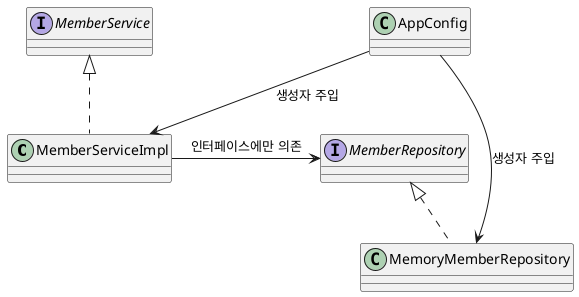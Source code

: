 @startuml

class MemberServiceImpl implements MemberService
class MemoryMemberRepository implements MemberRepository
class AppConfig
AppConfig --> MemberServiceImpl: 생성자 주입
AppConfig --> MemoryMemberRepository: 생성자 주입
MemberServiceImpl -> MemberRepository: 인터페이스에만 의존


@enduml